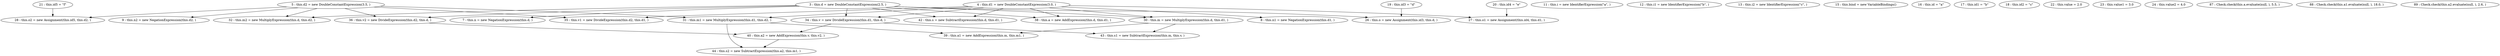 digraph G {
"3 : this.d = new DoubleConstantExpression(2.5, )"
"3 : this.d = new DoubleConstantExpression(2.5, )" -> "32 : this.m2 = new MultiplyExpression(this.d, this.d2, )"
"3 : this.d = new DoubleConstantExpression(2.5, )" -> "42 : this.s = new SubtractExpression(this.d, this.d1, )"
"3 : this.d = new DoubleConstantExpression(2.5, )" -> "7 : this.n = new NegationExpression(this.d, )"
"3 : this.d = new DoubleConstantExpression(2.5, )" -> "34 : this.v = new DivideExpression(this.d1, this.d, )"
"3 : this.d = new DoubleConstantExpression(2.5, )" -> "36 : this.v2 = new DivideExpression(this.d2, this.d, )"
"3 : this.d = new DoubleConstantExpression(2.5, )" -> "30 : this.m = new MultiplyExpression(this.d, this.d1, )"
"3 : this.d = new DoubleConstantExpression(2.5, )" -> "38 : this.a = new AddExpression(this.d, this.d1, )"
"3 : this.d = new DoubleConstantExpression(2.5, )" -> "26 : this.o = new Assignment(this.id3, this.d, )"
"4 : this.d1 = new DoubleConstantExpression(3.0, )"
"4 : this.d1 = new DoubleConstantExpression(3.0, )" -> "35 : this.v1 = new DivideExpression(this.d2, this.d1, )"
"4 : this.d1 = new DoubleConstantExpression(3.0, )" -> "8 : this.n1 = new NegationExpression(this.d1, )"
"4 : this.d1 = new DoubleConstantExpression(3.0, )" -> "42 : this.s = new SubtractExpression(this.d, this.d1, )"
"4 : this.d1 = new DoubleConstantExpression(3.0, )" -> "27 : this.o1 = new Assignment(this.id4, this.d1, )"
"4 : this.d1 = new DoubleConstantExpression(3.0, )" -> "34 : this.v = new DivideExpression(this.d1, this.d, )"
"4 : this.d1 = new DoubleConstantExpression(3.0, )" -> "31 : this.m1 = new MultiplyExpression(this.d1, this.d2, )"
"4 : this.d1 = new DoubleConstantExpression(3.0, )" -> "30 : this.m = new MultiplyExpression(this.d, this.d1, )"
"4 : this.d1 = new DoubleConstantExpression(3.0, )" -> "38 : this.a = new AddExpression(this.d, this.d1, )"
"5 : this.d2 = new DoubleConstantExpression(3.5, )"
"5 : this.d2 = new DoubleConstantExpression(3.5, )" -> "9 : this.n2 = new NegationExpression(this.d2, )"
"5 : this.d2 = new DoubleConstantExpression(3.5, )" -> "35 : this.v1 = new DivideExpression(this.d2, this.d1, )"
"5 : this.d2 = new DoubleConstantExpression(3.5, )" -> "32 : this.m2 = new MultiplyExpression(this.d, this.d2, )"
"5 : this.d2 = new DoubleConstantExpression(3.5, )" -> "36 : this.v2 = new DivideExpression(this.d2, this.d, )"
"5 : this.d2 = new DoubleConstantExpression(3.5, )" -> "28 : this.o2 = new Assignment(this.id5, this.d2, )"
"5 : this.d2 = new DoubleConstantExpression(3.5, )" -> "31 : this.m1 = new MultiplyExpression(this.d1, this.d2, )"
"7 : this.n = new NegationExpression(this.d, )"
"8 : this.n1 = new NegationExpression(this.d1, )"
"9 : this.n2 = new NegationExpression(this.d2, )"
"11 : this.i = new IdentifierExpression(\"a\", )"
"12 : this.i1 = new IdentifierExpression(\"b\", )"
"13 : this.i2 = new IdentifierExpression(\"c\", )"
"15 : this.bind = new VariableBindings()"
"16 : this.id = \"a\""
"17 : this.id1 = \"b\""
"18 : this.id2 = \"c\""
"19 : this.id3 = \"d\""
"19 : this.id3 = \"d\"" -> "26 : this.o = new Assignment(this.id3, this.d, )"
"20 : this.id4 = \"e\""
"20 : this.id4 = \"e\"" -> "27 : this.o1 = new Assignment(this.id4, this.d1, )"
"21 : this.id5 = \"f\""
"21 : this.id5 = \"f\"" -> "28 : this.o2 = new Assignment(this.id5, this.d2, )"
"22 : this.value = 2.0"
"23 : this.value1 = 3.0"
"24 : this.value2 = 4.0"
"26 : this.o = new Assignment(this.id3, this.d, )"
"27 : this.o1 = new Assignment(this.id4, this.d1, )"
"28 : this.o2 = new Assignment(this.id5, this.d2, )"
"30 : this.m = new MultiplyExpression(this.d, this.d1, )"
"30 : this.m = new MultiplyExpression(this.d, this.d1, )" -> "39 : this.a1 = new AddExpression(this.m, this.m1, )"
"30 : this.m = new MultiplyExpression(this.d, this.d1, )" -> "43 : this.s1 = new SubtractExpression(this.m, this.v, )"
"31 : this.m1 = new MultiplyExpression(this.d1, this.d2, )"
"31 : this.m1 = new MultiplyExpression(this.d1, this.d2, )" -> "44 : this.s2 = new SubtractExpression(this.a2, this.m1, )"
"31 : this.m1 = new MultiplyExpression(this.d1, this.d2, )" -> "39 : this.a1 = new AddExpression(this.m, this.m1, )"
"32 : this.m2 = new MultiplyExpression(this.d, this.d2, )"
"34 : this.v = new DivideExpression(this.d1, this.d, )"
"34 : this.v = new DivideExpression(this.d1, this.d, )" -> "40 : this.a2 = new AddExpression(this.v, this.v2, )"
"34 : this.v = new DivideExpression(this.d1, this.d, )" -> "43 : this.s1 = new SubtractExpression(this.m, this.v, )"
"35 : this.v1 = new DivideExpression(this.d2, this.d1, )"
"36 : this.v2 = new DivideExpression(this.d2, this.d, )"
"36 : this.v2 = new DivideExpression(this.d2, this.d, )" -> "40 : this.a2 = new AddExpression(this.v, this.v2, )"
"38 : this.a = new AddExpression(this.d, this.d1, )"
"39 : this.a1 = new AddExpression(this.m, this.m1, )"
"40 : this.a2 = new AddExpression(this.v, this.v2, )"
"40 : this.a2 = new AddExpression(this.v, this.v2, )" -> "44 : this.s2 = new SubtractExpression(this.a2, this.m1, )"
"42 : this.s = new SubtractExpression(this.d, this.d1, )"
"43 : this.s1 = new SubtractExpression(this.m, this.v, )"
"44 : this.s2 = new SubtractExpression(this.a2, this.m1, )"
"87 : Check.check(this.a.evaluate(null, ), 5.5, )"
"88 : Check.check(this.a1.evaluate(null, ), 18.0, )"
"89 : Check.check(this.a2.evaluate(null, ), 2.6, )"
}